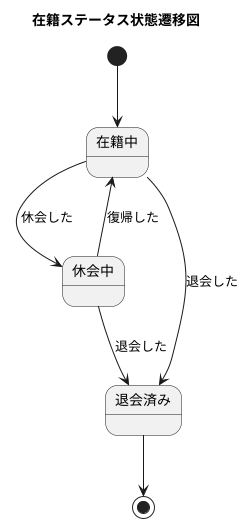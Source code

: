 @startuml

title "在籍ステータス状態遷移図"

[*] --> 在籍中
在籍中 --> 休会中: 休会した
在籍中 --> 退会済み: 退会した
休会中 --> 退会済み: 退会した
休会中 --> 在籍中: 復帰した
退会済み --> [*]

@enduml